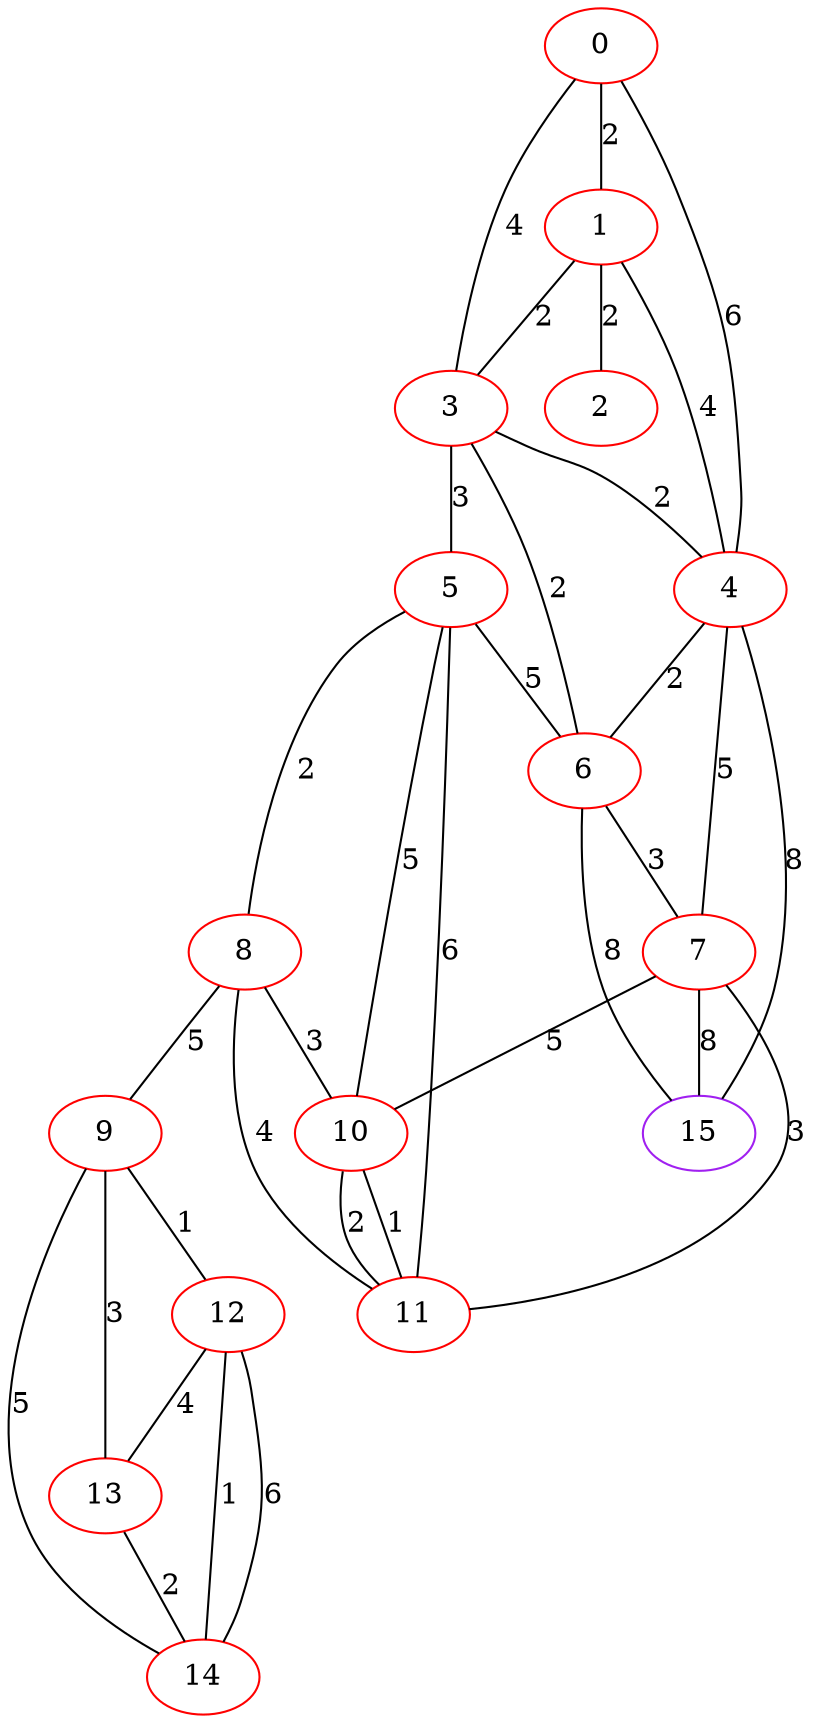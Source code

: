 graph "" {
0 [color=red, weight=1];
1 [color=red, weight=1];
2 [color=red, weight=1];
3 [color=red, weight=1];
4 [color=red, weight=1];
5 [color=red, weight=1];
6 [color=red, weight=1];
7 [color=red, weight=1];
8 [color=red, weight=1];
9 [color=red, weight=1];
10 [color=red, weight=1];
11 [color=red, weight=1];
12 [color=red, weight=1];
13 [color=red, weight=1];
14 [color=red, weight=1];
15 [color=purple, weight=4];
0 -- 1  [key=0, label=2];
0 -- 3  [key=0, label=4];
0 -- 4  [key=0, label=6];
1 -- 2  [key=0, label=2];
1 -- 3  [key=0, label=2];
1 -- 4  [key=0, label=4];
3 -- 4  [key=0, label=2];
3 -- 5  [key=0, label=3];
3 -- 6  [key=0, label=2];
4 -- 6  [key=0, label=2];
4 -- 7  [key=0, label=5];
4 -- 15  [key=0, label=8];
5 -- 8  [key=0, label=2];
5 -- 10  [key=0, label=5];
5 -- 11  [key=0, label=6];
5 -- 6  [key=0, label=5];
6 -- 15  [key=0, label=8];
6 -- 7  [key=0, label=3];
7 -- 10  [key=0, label=5];
7 -- 11  [key=0, label=3];
7 -- 15  [key=0, label=8];
8 -- 9  [key=0, label=5];
8 -- 10  [key=0, label=3];
8 -- 11  [key=0, label=4];
9 -- 12  [key=0, label=1];
9 -- 13  [key=0, label=3];
9 -- 14  [key=0, label=5];
10 -- 11  [key=0, label=2];
10 -- 11  [key=1, label=1];
12 -- 13  [key=0, label=4];
12 -- 14  [key=0, label=1];
12 -- 14  [key=1, label=6];
13 -- 14  [key=0, label=2];
}
